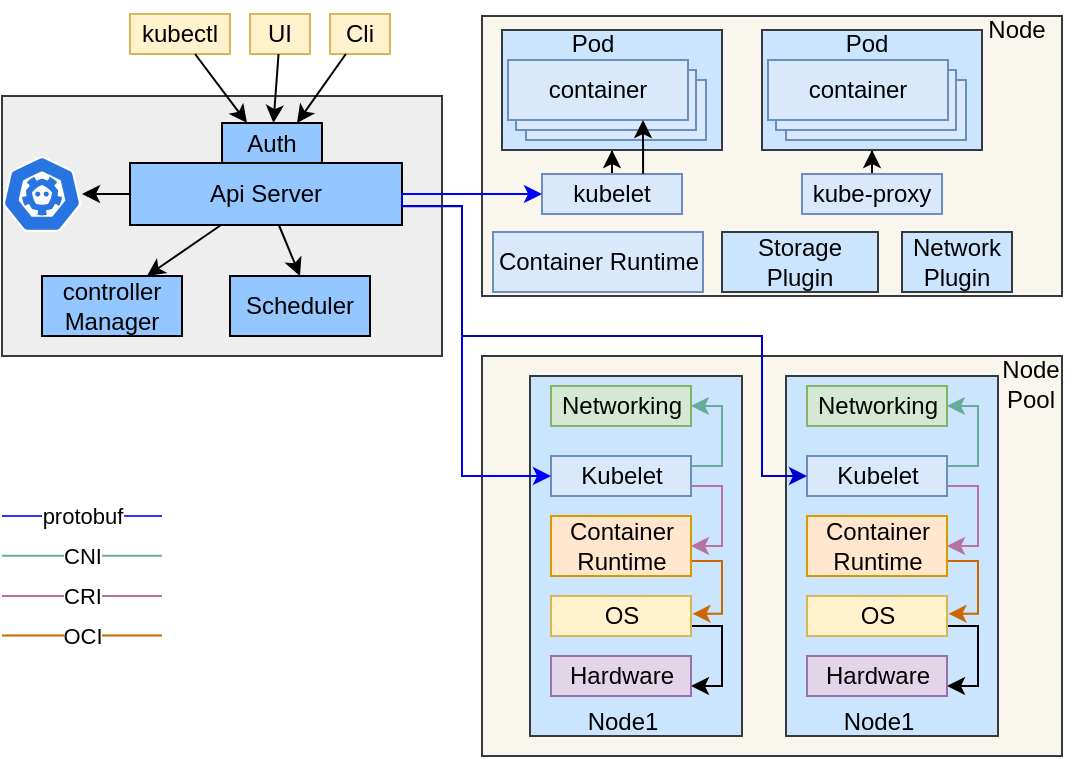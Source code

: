 <mxfile version="20.4.2" type="github">
  <diagram id="IndogpF814C0rhiB6may" name="Page-1">
    <mxGraphModel dx="1240" dy="641" grid="1" gridSize="10" guides="1" tooltips="1" connect="1" arrows="1" fold="1" page="1" pageScale="1" pageWidth="850" pageHeight="1100" math="0" shadow="0">
      <root>
        <mxCell id="0" />
        <mxCell id="1" parent="0" />
        <mxCell id="WE2Rc9Y-2pUT0QXmq-oI-1" value="kubectl" style="rounded=0;whiteSpace=wrap;html=1;fillColor=#fff2cc;strokeColor=#d6b656;" parent="1" vertex="1">
          <mxGeometry x="104" y="69" width="50" height="20" as="geometry" />
        </mxCell>
        <mxCell id="WE2Rc9Y-2pUT0QXmq-oI-2" value="UI" style="rounded=0;whiteSpace=wrap;html=1;fillColor=#fff2cc;strokeColor=#d6b656;" parent="1" vertex="1">
          <mxGeometry x="164" y="69" width="30" height="20" as="geometry" />
        </mxCell>
        <mxCell id="WE2Rc9Y-2pUT0QXmq-oI-4" value="" style="rounded=0;whiteSpace=wrap;html=1;fillColor=#eeeeee;strokeColor=#36393d;" parent="1" vertex="1">
          <mxGeometry x="40" y="110" width="220" height="130" as="geometry" />
        </mxCell>
        <mxCell id="WE2Rc9Y-2pUT0QXmq-oI-3" value="Cli" style="rounded=0;whiteSpace=wrap;html=1;fillColor=#fff2cc;strokeColor=#d6b656;" parent="1" vertex="1">
          <mxGeometry x="204" y="69" width="30" height="20" as="geometry" />
        </mxCell>
        <mxCell id="WE2Rc9Y-2pUT0QXmq-oI-5" value="Auth" style="rounded=0;whiteSpace=wrap;html=1;fillColor=#94C6FF;" parent="1" vertex="1">
          <mxGeometry x="150" y="123.5" width="50" height="20" as="geometry" />
        </mxCell>
        <mxCell id="WE2Rc9Y-2pUT0QXmq-oI-43" value="" style="edgeStyle=none;rounded=0;orthogonalLoop=1;jettySize=auto;html=1;" parent="1" source="WE2Rc9Y-2pUT0QXmq-oI-6" target="WE2Rc9Y-2pUT0QXmq-oI-7" edge="1">
          <mxGeometry relative="1" as="geometry" />
        </mxCell>
        <mxCell id="WE2Rc9Y-2pUT0QXmq-oI-44" style="edgeStyle=none;rounded=0;orthogonalLoop=1;jettySize=auto;html=1;entryX=0.75;entryY=0;entryDx=0;entryDy=0;" parent="1" source="WE2Rc9Y-2pUT0QXmq-oI-6" target="WE2Rc9Y-2pUT0QXmq-oI-8" edge="1">
          <mxGeometry relative="1" as="geometry" />
        </mxCell>
        <mxCell id="WE2Rc9Y-2pUT0QXmq-oI-45" style="edgeStyle=none;rounded=0;orthogonalLoop=1;jettySize=auto;html=1;entryX=0.5;entryY=0;entryDx=0;entryDy=0;" parent="1" source="WE2Rc9Y-2pUT0QXmq-oI-6" target="WE2Rc9Y-2pUT0QXmq-oI-9" edge="1">
          <mxGeometry relative="1" as="geometry" />
        </mxCell>
        <mxCell id="WE2Rc9Y-2pUT0QXmq-oI-6" value="Api Server" style="rounded=0;whiteSpace=wrap;html=1;fillColor=#94C6FF;" parent="1" vertex="1">
          <mxGeometry x="104" y="143.5" width="136" height="31" as="geometry" />
        </mxCell>
        <mxCell id="WE2Rc9Y-2pUT0QXmq-oI-7" value="" style="sketch=0;html=1;dashed=0;whitespace=wrap;fillColor=#2875E2;strokeColor=#ffffff;points=[[0.005,0.63,0],[0.1,0.2,0],[0.9,0.2,0],[0.5,0,0],[0.995,0.63,0],[0.72,0.99,0],[0.5,1,0],[0.28,0.99,0]];shape=mxgraph.kubernetes.icon;prIcon=etcd" parent="1" vertex="1">
          <mxGeometry x="40" y="140" width="40" height="38" as="geometry" />
        </mxCell>
        <mxCell id="WE2Rc9Y-2pUT0QXmq-oI-8" value="controller Manager" style="rounded=0;whiteSpace=wrap;html=1;fillColor=#94C6FF;" parent="1" vertex="1">
          <mxGeometry x="60" y="200" width="70" height="30" as="geometry" />
        </mxCell>
        <mxCell id="WE2Rc9Y-2pUT0QXmq-oI-9" value="Scheduler" style="rounded=0;whiteSpace=wrap;html=1;fillColor=#94C6FF;" parent="1" vertex="1">
          <mxGeometry x="154" y="200" width="70" height="30" as="geometry" />
        </mxCell>
        <mxCell id="WE2Rc9Y-2pUT0QXmq-oI-10" value="" style="rounded=0;whiteSpace=wrap;html=1;fillColor=#f9f7ed;strokeColor=#36393d;" parent="1" vertex="1">
          <mxGeometry x="280" y="70" width="290" height="140" as="geometry" />
        </mxCell>
        <mxCell id="WE2Rc9Y-2pUT0QXmq-oI-82" style="edgeStyle=orthogonalEdgeStyle;rounded=0;orthogonalLoop=1;jettySize=auto;html=1;entryX=0.5;entryY=1;entryDx=0;entryDy=0;strokeColor=#000000;" parent="1" source="WE2Rc9Y-2pUT0QXmq-oI-11" target="WE2Rc9Y-2pUT0QXmq-oI-13" edge="1">
          <mxGeometry relative="1" as="geometry" />
        </mxCell>
        <mxCell id="WE2Rc9Y-2pUT0QXmq-oI-11" value="kubelet" style="rounded=0;whiteSpace=wrap;html=1;fillColor=#dae8fc;strokeColor=#6c8ebf;" parent="1" vertex="1">
          <mxGeometry x="310" y="149" width="70" height="20" as="geometry" />
        </mxCell>
        <mxCell id="WE2Rc9Y-2pUT0QXmq-oI-86" style="edgeStyle=orthogonalEdgeStyle;rounded=0;orthogonalLoop=1;jettySize=auto;html=1;entryX=0.5;entryY=1;entryDx=0;entryDy=0;strokeColor=#000000;" parent="1" source="WE2Rc9Y-2pUT0QXmq-oI-12" target="WE2Rc9Y-2pUT0QXmq-oI-17" edge="1">
          <mxGeometry relative="1" as="geometry" />
        </mxCell>
        <mxCell id="WE2Rc9Y-2pUT0QXmq-oI-12" value="kube-proxy" style="rounded=0;whiteSpace=wrap;html=1;fillColor=#dae8fc;strokeColor=#6c8ebf;" parent="1" vertex="1">
          <mxGeometry x="440" y="149" width="70" height="20" as="geometry" />
        </mxCell>
        <mxCell id="WE2Rc9Y-2pUT0QXmq-oI-13" value="" style="rounded=0;whiteSpace=wrap;html=1;fillColor=#cce5ff;strokeColor=#36393d;" parent="1" vertex="1">
          <mxGeometry x="290" y="77" width="110" height="60" as="geometry" />
        </mxCell>
        <mxCell id="WE2Rc9Y-2pUT0QXmq-oI-14" value="container" style="rounded=0;whiteSpace=wrap;html=1;fillColor=#dae8fc;strokeColor=#6c8ebf;" parent="1" vertex="1">
          <mxGeometry x="302" y="102" width="90" height="30" as="geometry" />
        </mxCell>
        <mxCell id="WE2Rc9Y-2pUT0QXmq-oI-15" value="container" style="rounded=0;whiteSpace=wrap;html=1;fillColor=#dae8fc;strokeColor=#6c8ebf;" parent="1" vertex="1">
          <mxGeometry x="297" y="97" width="90" height="30" as="geometry" />
        </mxCell>
        <mxCell id="WE2Rc9Y-2pUT0QXmq-oI-16" value="container" style="rounded=0;whiteSpace=wrap;html=1;fillColor=#dae8fc;strokeColor=#6c8ebf;" parent="1" vertex="1">
          <mxGeometry x="293" y="92" width="90" height="30" as="geometry" />
        </mxCell>
        <mxCell id="WE2Rc9Y-2pUT0QXmq-oI-17" value="" style="rounded=0;whiteSpace=wrap;html=1;fillColor=#cce5ff;strokeColor=#36393d;" parent="1" vertex="1">
          <mxGeometry x="420" y="77" width="110" height="60" as="geometry" />
        </mxCell>
        <mxCell id="WE2Rc9Y-2pUT0QXmq-oI-18" value="container" style="rounded=0;whiteSpace=wrap;html=1;fillColor=#dae8fc;strokeColor=#6c8ebf;" parent="1" vertex="1">
          <mxGeometry x="432" y="102" width="90" height="30" as="geometry" />
        </mxCell>
        <mxCell id="WE2Rc9Y-2pUT0QXmq-oI-19" value="container" style="rounded=0;whiteSpace=wrap;html=1;fillColor=#dae8fc;strokeColor=#6c8ebf;" parent="1" vertex="1">
          <mxGeometry x="427" y="97" width="90" height="30" as="geometry" />
        </mxCell>
        <mxCell id="WE2Rc9Y-2pUT0QXmq-oI-20" value="container" style="rounded=0;whiteSpace=wrap;html=1;fillColor=#dae8fc;strokeColor=#6c8ebf;" parent="1" vertex="1">
          <mxGeometry x="423" y="92" width="90" height="30" as="geometry" />
        </mxCell>
        <mxCell id="WE2Rc9Y-2pUT0QXmq-oI-21" value="Container Runtime" style="rounded=0;whiteSpace=wrap;html=1;fillColor=#dae8fc;strokeColor=#6c8ebf;" parent="1" vertex="1">
          <mxGeometry x="285.5" y="178" width="105" height="30" as="geometry" />
        </mxCell>
        <mxCell id="WE2Rc9Y-2pUT0QXmq-oI-22" value="Storage Plugin" style="rounded=0;whiteSpace=wrap;html=1;fillColor=#cce5ff;strokeColor=#36393d;" parent="1" vertex="1">
          <mxGeometry x="400" y="178" width="78" height="30" as="geometry" />
        </mxCell>
        <mxCell id="WE2Rc9Y-2pUT0QXmq-oI-23" value="Network&lt;br&gt;Plugin" style="rounded=0;whiteSpace=wrap;html=1;fillColor=#cce5ff;strokeColor=#36393d;" parent="1" vertex="1">
          <mxGeometry x="490" y="178" width="55" height="30" as="geometry" />
        </mxCell>
        <mxCell id="WE2Rc9Y-2pUT0QXmq-oI-24" value="" style="rounded=0;whiteSpace=wrap;html=1;fillColor=#f9f7ed;strokeColor=#36393d;" parent="1" vertex="1">
          <mxGeometry x="280" y="240" width="290" height="200" as="geometry" />
        </mxCell>
        <mxCell id="WE2Rc9Y-2pUT0QXmq-oI-25" value="" style="rounded=0;whiteSpace=wrap;html=1;fillColor=#cce5ff;strokeColor=#36393d;" parent="1" vertex="1">
          <mxGeometry x="304" y="250" width="106" height="180" as="geometry" />
        </mxCell>
        <mxCell id="WE2Rc9Y-2pUT0QXmq-oI-26" value="Networking" style="rounded=0;whiteSpace=wrap;html=1;fillColor=#d5e8d4;strokeColor=#82b366;" parent="1" vertex="1">
          <mxGeometry x="314.5" y="255" width="70" height="20" as="geometry" />
        </mxCell>
        <mxCell id="WE2Rc9Y-2pUT0QXmq-oI-60" style="edgeStyle=orthogonalEdgeStyle;rounded=0;orthogonalLoop=1;jettySize=auto;html=1;entryX=1;entryY=0.5;entryDx=0;entryDy=0;strokeColor=#67AB9F;exitX=1;exitY=0.25;exitDx=0;exitDy=0;" parent="1" source="WE2Rc9Y-2pUT0QXmq-oI-27" target="WE2Rc9Y-2pUT0QXmq-oI-26" edge="1">
          <mxGeometry relative="1" as="geometry">
            <Array as="points">
              <mxPoint x="400" y="295" />
              <mxPoint x="400" y="265" />
            </Array>
          </mxGeometry>
        </mxCell>
        <mxCell id="WE2Rc9Y-2pUT0QXmq-oI-61" style="edgeStyle=orthogonalEdgeStyle;rounded=0;orthogonalLoop=1;jettySize=auto;html=1;entryX=1;entryY=0.5;entryDx=0;entryDy=0;strokeColor=#B5739D;exitX=1;exitY=0.75;exitDx=0;exitDy=0;" parent="1" source="WE2Rc9Y-2pUT0QXmq-oI-27" target="WE2Rc9Y-2pUT0QXmq-oI-28" edge="1">
          <mxGeometry relative="1" as="geometry">
            <Array as="points">
              <mxPoint x="400" y="305" />
              <mxPoint x="400" y="335" />
            </Array>
          </mxGeometry>
        </mxCell>
        <mxCell id="WE2Rc9Y-2pUT0QXmq-oI-27" value="Kubelet" style="rounded=0;whiteSpace=wrap;html=1;fillColor=#dae8fc;strokeColor=#6c8ebf;" parent="1" vertex="1">
          <mxGeometry x="314.5" y="290" width="70" height="20" as="geometry" />
        </mxCell>
        <mxCell id="WE2Rc9Y-2pUT0QXmq-oI-62" style="edgeStyle=orthogonalEdgeStyle;rounded=0;orthogonalLoop=1;jettySize=auto;html=1;entryX=1.011;entryY=0.447;entryDx=0;entryDy=0;entryPerimeter=0;strokeColor=#CC6600;exitX=1;exitY=0.75;exitDx=0;exitDy=0;" parent="1" source="WE2Rc9Y-2pUT0QXmq-oI-28" target="WE2Rc9Y-2pUT0QXmq-oI-29" edge="1">
          <mxGeometry relative="1" as="geometry">
            <Array as="points">
              <mxPoint x="400" y="343" />
              <mxPoint x="400" y="369" />
            </Array>
          </mxGeometry>
        </mxCell>
        <mxCell id="WE2Rc9Y-2pUT0QXmq-oI-28" value="Container Runtime" style="rounded=0;whiteSpace=wrap;html=1;fillColor=#ffe6cc;strokeColor=#d79b00;" parent="1" vertex="1">
          <mxGeometry x="314.5" y="320" width="70" height="30" as="geometry" />
        </mxCell>
        <mxCell id="WE2Rc9Y-2pUT0QXmq-oI-63" style="edgeStyle=orthogonalEdgeStyle;rounded=0;orthogonalLoop=1;jettySize=auto;html=1;entryX=1;entryY=0.75;entryDx=0;entryDy=0;strokeColor=#000000;exitX=1;exitY=0.75;exitDx=0;exitDy=0;" parent="1" source="WE2Rc9Y-2pUT0QXmq-oI-29" target="WE2Rc9Y-2pUT0QXmq-oI-30" edge="1">
          <mxGeometry relative="1" as="geometry">
            <Array as="points">
              <mxPoint x="400" y="375" />
              <mxPoint x="400" y="405" />
            </Array>
          </mxGeometry>
        </mxCell>
        <mxCell id="WE2Rc9Y-2pUT0QXmq-oI-29" value="OS" style="rounded=0;whiteSpace=wrap;html=1;fillColor=#fff2cc;strokeColor=#d6b656;" parent="1" vertex="1">
          <mxGeometry x="314.5" y="360" width="70" height="20" as="geometry" />
        </mxCell>
        <mxCell id="WE2Rc9Y-2pUT0QXmq-oI-30" value="Hardware" style="rounded=0;whiteSpace=wrap;html=1;fillColor=#e1d5e7;strokeColor=#9673a6;" parent="1" vertex="1">
          <mxGeometry x="314.5" y="390" width="70" height="20" as="geometry" />
        </mxCell>
        <mxCell id="WE2Rc9Y-2pUT0QXmq-oI-40" style="edgeStyle=none;rounded=0;orthogonalLoop=1;jettySize=auto;html=1;entryX=0.25;entryY=0;entryDx=0;entryDy=0;" parent="1" source="WE2Rc9Y-2pUT0QXmq-oI-1" target="WE2Rc9Y-2pUT0QXmq-oI-5" edge="1">
          <mxGeometry relative="1" as="geometry" />
        </mxCell>
        <mxCell id="WE2Rc9Y-2pUT0QXmq-oI-41" style="edgeStyle=none;rounded=0;orthogonalLoop=1;jettySize=auto;html=1;" parent="1" source="WE2Rc9Y-2pUT0QXmq-oI-2" target="WE2Rc9Y-2pUT0QXmq-oI-5" edge="1">
          <mxGeometry relative="1" as="geometry" />
        </mxCell>
        <mxCell id="WE2Rc9Y-2pUT0QXmq-oI-42" style="edgeStyle=none;rounded=0;orthogonalLoop=1;jettySize=auto;html=1;entryX=0.75;entryY=0;entryDx=0;entryDy=0;" parent="1" source="WE2Rc9Y-2pUT0QXmq-oI-3" target="WE2Rc9Y-2pUT0QXmq-oI-5" edge="1">
          <mxGeometry relative="1" as="geometry" />
        </mxCell>
        <mxCell id="WE2Rc9Y-2pUT0QXmq-oI-48" style="edgeStyle=none;rounded=0;orthogonalLoop=1;jettySize=auto;html=1;strokeColor=#0000FF;" parent="1" source="WE2Rc9Y-2pUT0QXmq-oI-6" target="WE2Rc9Y-2pUT0QXmq-oI-11" edge="1">
          <mxGeometry relative="1" as="geometry" />
        </mxCell>
        <mxCell id="WE2Rc9Y-2pUT0QXmq-oI-52" style="edgeStyle=orthogonalEdgeStyle;rounded=0;orthogonalLoop=1;jettySize=auto;html=1;entryX=0;entryY=0.5;entryDx=0;entryDy=0;exitX=0.996;exitY=0.698;exitDx=0;exitDy=0;exitPerimeter=0;strokeColor=#0000FF;" parent="1" source="WE2Rc9Y-2pUT0QXmq-oI-6" target="WE2Rc9Y-2pUT0QXmq-oI-27" edge="1">
          <mxGeometry relative="1" as="geometry">
            <Array as="points">
              <mxPoint x="270" y="165" />
              <mxPoint x="270" y="300" />
            </Array>
          </mxGeometry>
        </mxCell>
        <mxCell id="WE2Rc9Y-2pUT0QXmq-oI-55" value="protobuf" style="endArrow=none;html=1;rounded=0;strokeColor=#3333FF;" parent="1" edge="1">
          <mxGeometry width="50" height="50" relative="1" as="geometry">
            <mxPoint x="40" y="320" as="sourcePoint" />
            <mxPoint x="120" y="320" as="targetPoint" />
          </mxGeometry>
        </mxCell>
        <mxCell id="WE2Rc9Y-2pUT0QXmq-oI-59" value="CNI" style="endArrow=none;html=1;rounded=0;strokeColor=#67AB9F;" parent="1" edge="1">
          <mxGeometry width="50" height="50" relative="1" as="geometry">
            <mxPoint x="40" y="339.86" as="sourcePoint" />
            <mxPoint x="120" y="339.86" as="targetPoint" />
          </mxGeometry>
        </mxCell>
        <mxCell id="WE2Rc9Y-2pUT0QXmq-oI-64" value="Node1" style="text;html=1;align=center;verticalAlign=middle;resizable=0;points=[];autosize=1;strokeColor=none;fillColor=none;" parent="1" vertex="1">
          <mxGeometry x="320" y="408" width="60" height="30" as="geometry" />
        </mxCell>
        <mxCell id="WE2Rc9Y-2pUT0QXmq-oI-66" value="" style="rounded=0;whiteSpace=wrap;html=1;fillColor=#cce5ff;strokeColor=#36393d;" parent="1" vertex="1">
          <mxGeometry x="432" y="250" width="106" height="180" as="geometry" />
        </mxCell>
        <mxCell id="WE2Rc9Y-2pUT0QXmq-oI-67" value="Networking" style="rounded=0;whiteSpace=wrap;html=1;fillColor=#d5e8d4;strokeColor=#82b366;" parent="1" vertex="1">
          <mxGeometry x="442.5" y="255" width="70" height="20" as="geometry" />
        </mxCell>
        <mxCell id="WE2Rc9Y-2pUT0QXmq-oI-68" style="edgeStyle=orthogonalEdgeStyle;rounded=0;orthogonalLoop=1;jettySize=auto;html=1;entryX=1;entryY=0.5;entryDx=0;entryDy=0;strokeColor=#67AB9F;exitX=1;exitY=0.25;exitDx=0;exitDy=0;" parent="1" source="WE2Rc9Y-2pUT0QXmq-oI-70" target="WE2Rc9Y-2pUT0QXmq-oI-67" edge="1">
          <mxGeometry relative="1" as="geometry">
            <Array as="points">
              <mxPoint x="528" y="295" />
              <mxPoint x="528" y="265" />
            </Array>
          </mxGeometry>
        </mxCell>
        <mxCell id="WE2Rc9Y-2pUT0QXmq-oI-69" style="edgeStyle=orthogonalEdgeStyle;rounded=0;orthogonalLoop=1;jettySize=auto;html=1;entryX=1;entryY=0.5;entryDx=0;entryDy=0;strokeColor=#B5739D;exitX=1;exitY=0.75;exitDx=0;exitDy=0;" parent="1" source="WE2Rc9Y-2pUT0QXmq-oI-70" target="WE2Rc9Y-2pUT0QXmq-oI-72" edge="1">
          <mxGeometry relative="1" as="geometry">
            <Array as="points">
              <mxPoint x="528" y="305" />
              <mxPoint x="528" y="335" />
            </Array>
          </mxGeometry>
        </mxCell>
        <mxCell id="WE2Rc9Y-2pUT0QXmq-oI-70" value="Kubelet" style="rounded=0;whiteSpace=wrap;html=1;fillColor=#dae8fc;strokeColor=#6c8ebf;" parent="1" vertex="1">
          <mxGeometry x="442.5" y="290" width="70" height="20" as="geometry" />
        </mxCell>
        <mxCell id="WE2Rc9Y-2pUT0QXmq-oI-71" style="edgeStyle=orthogonalEdgeStyle;rounded=0;orthogonalLoop=1;jettySize=auto;html=1;entryX=1.011;entryY=0.447;entryDx=0;entryDy=0;entryPerimeter=0;strokeColor=#CC6600;exitX=1;exitY=0.75;exitDx=0;exitDy=0;" parent="1" source="WE2Rc9Y-2pUT0QXmq-oI-72" target="WE2Rc9Y-2pUT0QXmq-oI-74" edge="1">
          <mxGeometry relative="1" as="geometry">
            <Array as="points">
              <mxPoint x="528" y="343" />
              <mxPoint x="528" y="369" />
            </Array>
          </mxGeometry>
        </mxCell>
        <mxCell id="WE2Rc9Y-2pUT0QXmq-oI-72" value="Container Runtime" style="rounded=0;whiteSpace=wrap;html=1;fillColor=#ffe6cc;strokeColor=#d79b00;" parent="1" vertex="1">
          <mxGeometry x="442.5" y="320" width="70" height="30" as="geometry" />
        </mxCell>
        <mxCell id="WE2Rc9Y-2pUT0QXmq-oI-73" style="edgeStyle=orthogonalEdgeStyle;rounded=0;orthogonalLoop=1;jettySize=auto;html=1;entryX=1;entryY=0.75;entryDx=0;entryDy=0;strokeColor=#000000;exitX=1;exitY=0.75;exitDx=0;exitDy=0;" parent="1" source="WE2Rc9Y-2pUT0QXmq-oI-74" target="WE2Rc9Y-2pUT0QXmq-oI-75" edge="1">
          <mxGeometry relative="1" as="geometry">
            <Array as="points">
              <mxPoint x="528" y="375" />
              <mxPoint x="528" y="405" />
            </Array>
          </mxGeometry>
        </mxCell>
        <mxCell id="WE2Rc9Y-2pUT0QXmq-oI-74" value="OS" style="rounded=0;whiteSpace=wrap;html=1;fillColor=#fff2cc;strokeColor=#d6b656;" parent="1" vertex="1">
          <mxGeometry x="442.5" y="360" width="70" height="20" as="geometry" />
        </mxCell>
        <mxCell id="WE2Rc9Y-2pUT0QXmq-oI-75" value="Hardware" style="rounded=0;whiteSpace=wrap;html=1;fillColor=#e1d5e7;strokeColor=#9673a6;" parent="1" vertex="1">
          <mxGeometry x="442.5" y="390" width="70" height="20" as="geometry" />
        </mxCell>
        <mxCell id="WE2Rc9Y-2pUT0QXmq-oI-76" value="Node1" style="text;html=1;align=center;verticalAlign=middle;resizable=0;points=[];autosize=1;strokeColor=none;fillColor=none;" parent="1" vertex="1">
          <mxGeometry x="448" y="408" width="60" height="30" as="geometry" />
        </mxCell>
        <mxCell id="WE2Rc9Y-2pUT0QXmq-oI-51" style="edgeStyle=orthogonalEdgeStyle;rounded=0;orthogonalLoop=1;jettySize=auto;html=1;exitX=1;exitY=0.5;exitDx=0;exitDy=0;strokeColor=#0000CC;" parent="1" source="WE2Rc9Y-2pUT0QXmq-oI-6" target="WE2Rc9Y-2pUT0QXmq-oI-70" edge="1">
          <mxGeometry relative="1" as="geometry">
            <mxPoint x="440.5" y="300" as="targetPoint" />
            <Array as="points">
              <mxPoint x="240" y="165" />
              <mxPoint x="270" y="165" />
              <mxPoint x="270" y="230" />
              <mxPoint x="420" y="230" />
              <mxPoint x="420" y="300" />
            </Array>
          </mxGeometry>
        </mxCell>
        <mxCell id="WE2Rc9Y-2pUT0QXmq-oI-77" value="CRI" style="endArrow=none;html=1;rounded=0;strokeColor=#B5739D;" parent="1" edge="1">
          <mxGeometry width="50" height="50" relative="1" as="geometry">
            <mxPoint x="40" y="360" as="sourcePoint" />
            <mxPoint x="120" y="360" as="targetPoint" />
          </mxGeometry>
        </mxCell>
        <mxCell id="WE2Rc9Y-2pUT0QXmq-oI-78" value="OCI" style="endArrow=none;html=1;rounded=0;strokeColor=#CC6600;" parent="1" edge="1">
          <mxGeometry width="50" height="50" relative="1" as="geometry">
            <mxPoint x="40" y="379.79" as="sourcePoint" />
            <mxPoint x="120" y="379.79" as="targetPoint" />
          </mxGeometry>
        </mxCell>
        <mxCell id="WE2Rc9Y-2pUT0QXmq-oI-80" value="Pod" style="text;html=1;align=center;verticalAlign=middle;resizable=0;points=[];autosize=1;strokeColor=none;fillColor=none;" parent="1" vertex="1">
          <mxGeometry x="314.5" y="69" width="40" height="30" as="geometry" />
        </mxCell>
        <mxCell id="WE2Rc9Y-2pUT0QXmq-oI-81" value="Pod" style="text;html=1;align=center;verticalAlign=middle;resizable=0;points=[];autosize=1;strokeColor=none;fillColor=none;" parent="1" vertex="1">
          <mxGeometry x="452" y="69" width="40" height="30" as="geometry" />
        </mxCell>
        <mxCell id="WE2Rc9Y-2pUT0QXmq-oI-83" style="edgeStyle=orthogonalEdgeStyle;rounded=0;orthogonalLoop=1;jettySize=auto;html=1;entryX=0.75;entryY=1;entryDx=0;entryDy=0;strokeColor=#000000;exitX=0.722;exitY=-0.009;exitDx=0;exitDy=0;exitPerimeter=0;" parent="1" source="WE2Rc9Y-2pUT0QXmq-oI-11" target="WE2Rc9Y-2pUT0QXmq-oI-16" edge="1">
          <mxGeometry relative="1" as="geometry" />
        </mxCell>
        <mxCell id="WE2Rc9Y-2pUT0QXmq-oI-88" value="Node" style="text;html=1;align=center;verticalAlign=middle;resizable=0;points=[];autosize=1;strokeColor=none;fillColor=none;" parent="1" vertex="1">
          <mxGeometry x="522" y="62" width="50" height="30" as="geometry" />
        </mxCell>
        <mxCell id="WE2Rc9Y-2pUT0QXmq-oI-89" value="Node&lt;br&gt;Pool" style="text;html=1;align=center;verticalAlign=middle;resizable=0;points=[];autosize=1;strokeColor=none;fillColor=none;" parent="1" vertex="1">
          <mxGeometry x="529" y="234" width="50" height="40" as="geometry" />
        </mxCell>
        <mxCell id="WE2Rc9Y-2pUT0QXmq-oI-90" value="" style="shape=image;verticalLabelPosition=bottom;labelBackgroundColor=default;verticalAlign=top;aspect=fixed;imageAspect=0;image=https://miro.medium.com/max/1400/1*pxW6zhrLLvhEVcK9rM9naw.png;" parent="1" vertex="1">
          <mxGeometry x="130" y="290" width="126.83" height="110" as="geometry" />
        </mxCell>
      </root>
    </mxGraphModel>
  </diagram>
</mxfile>
